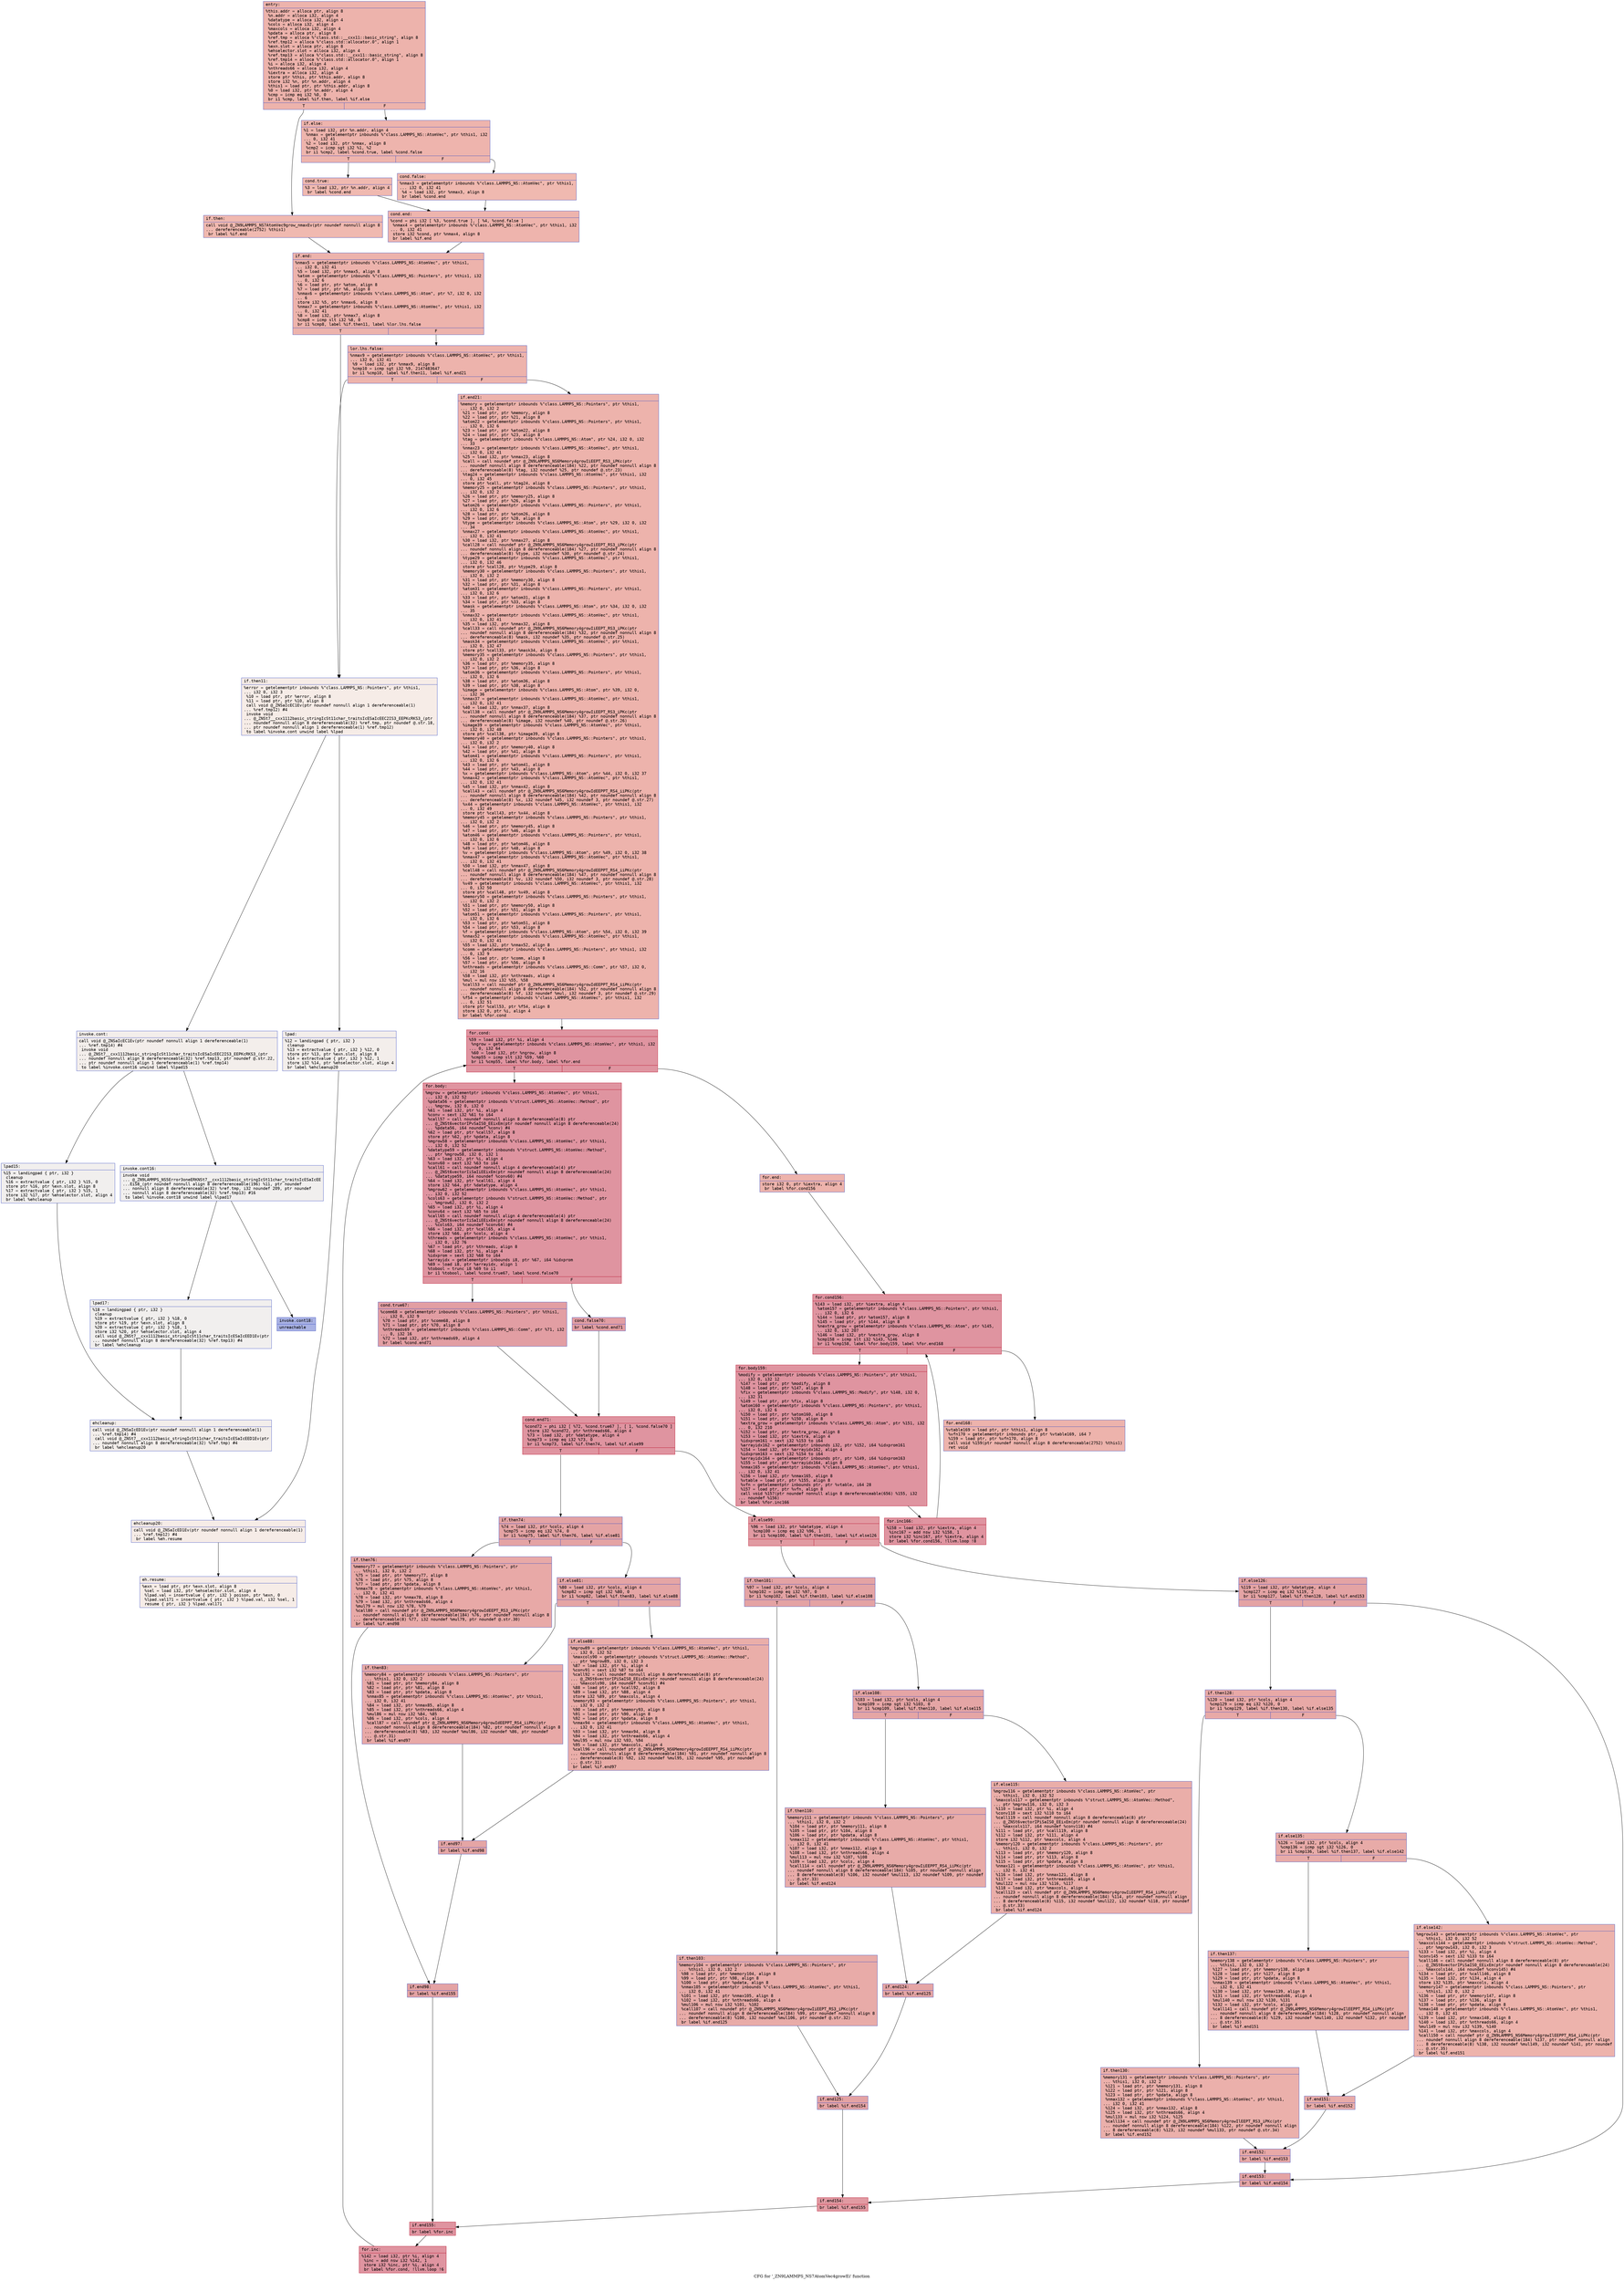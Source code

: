digraph "CFG for '_ZN9LAMMPS_NS7AtomVec4growEi' function" {
	label="CFG for '_ZN9LAMMPS_NS7AtomVec4growEi' function";

	Node0x56285a906050 [shape=record,color="#3d50c3ff", style=filled, fillcolor="#d6524470" fontname="Courier",label="{entry:\l|  %this.addr = alloca ptr, align 8\l  %n.addr = alloca i32, align 4\l  %datatype = alloca i32, align 4\l  %cols = alloca i32, align 4\l  %maxcols = alloca i32, align 4\l  %pdata = alloca ptr, align 8\l  %ref.tmp = alloca %\"class.std::__cxx11::basic_string\", align 8\l  %ref.tmp12 = alloca %\"class.std::allocator.0\", align 1\l  %exn.slot = alloca ptr, align 8\l  %ehselector.slot = alloca i32, align 4\l  %ref.tmp13 = alloca %\"class.std::__cxx11::basic_string\", align 8\l  %ref.tmp14 = alloca %\"class.std::allocator.0\", align 1\l  %i = alloca i32, align 4\l  %nthreads66 = alloca i32, align 4\l  %iextra = alloca i32, align 4\l  store ptr %this, ptr %this.addr, align 8\l  store i32 %n, ptr %n.addr, align 4\l  %this1 = load ptr, ptr %this.addr, align 8\l  %0 = load i32, ptr %n.addr, align 4\l  %cmp = icmp eq i32 %0, 0\l  br i1 %cmp, label %if.then, label %if.else\l|{<s0>T|<s1>F}}"];
	Node0x56285a906050:s0 -> Node0x56285a906d20[tooltip="entry -> if.then\nProbability 37.50%" ];
	Node0x56285a906050:s1 -> Node0x56285a906d90[tooltip="entry -> if.else\nProbability 62.50%" ];
	Node0x56285a906d20 [shape=record,color="#3d50c3ff", style=filled, fillcolor="#de614d70" fontname="Courier",label="{if.then:\l|  call void @_ZN9LAMMPS_NS7AtomVec9grow_nmaxEv(ptr noundef nonnull align 8\l... dereferenceable(2752) %this1)\l  br label %if.end\l}"];
	Node0x56285a906d20 -> Node0x56285a907020[tooltip="if.then -> if.end\nProbability 100.00%" ];
	Node0x56285a906d90 [shape=record,color="#3d50c3ff", style=filled, fillcolor="#d8564670" fontname="Courier",label="{if.else:\l|  %1 = load i32, ptr %n.addr, align 4\l  %nmax = getelementptr inbounds %\"class.LAMMPS_NS::AtomVec\", ptr %this1, i32\l... 0, i32 41\l  %2 = load i32, ptr %nmax, align 8\l  %cmp2 = icmp sgt i32 %1, %2\l  br i1 %cmp2, label %cond.true, label %cond.false\l|{<s0>T|<s1>F}}"];
	Node0x56285a906d90:s0 -> Node0x56285a906600[tooltip="if.else -> cond.true\nProbability 50.00%" ];
	Node0x56285a906d90:s1 -> Node0x56285a906650[tooltip="if.else -> cond.false\nProbability 50.00%" ];
	Node0x56285a906600 [shape=record,color="#3d50c3ff", style=filled, fillcolor="#de614d70" fontname="Courier",label="{cond.true:\l|  %3 = load i32, ptr %n.addr, align 4\l  br label %cond.end\l}"];
	Node0x56285a906600 -> Node0x56285a906750[tooltip="cond.true -> cond.end\nProbability 100.00%" ];
	Node0x56285a906650 [shape=record,color="#3d50c3ff", style=filled, fillcolor="#de614d70" fontname="Courier",label="{cond.false:\l|  %nmax3 = getelementptr inbounds %\"class.LAMMPS_NS::AtomVec\", ptr %this1,\l... i32 0, i32 41\l  %4 = load i32, ptr %nmax3, align 8\l  br label %cond.end\l}"];
	Node0x56285a906650 -> Node0x56285a906750[tooltip="cond.false -> cond.end\nProbability 100.00%" ];
	Node0x56285a906750 [shape=record,color="#3d50c3ff", style=filled, fillcolor="#d8564670" fontname="Courier",label="{cond.end:\l|  %cond = phi i32 [ %3, %cond.true ], [ %4, %cond.false ]\l  %nmax4 = getelementptr inbounds %\"class.LAMMPS_NS::AtomVec\", ptr %this1, i32\l... 0, i32 41\l  store i32 %cond, ptr %nmax4, align 8\l  br label %if.end\l}"];
	Node0x56285a906750 -> Node0x56285a907020[tooltip="cond.end -> if.end\nProbability 100.00%" ];
	Node0x56285a907020 [shape=record,color="#3d50c3ff", style=filled, fillcolor="#d6524470" fontname="Courier",label="{if.end:\l|  %nmax5 = getelementptr inbounds %\"class.LAMMPS_NS::AtomVec\", ptr %this1,\l... i32 0, i32 41\l  %5 = load i32, ptr %nmax5, align 8\l  %atom = getelementptr inbounds %\"class.LAMMPS_NS::Pointers\", ptr %this1, i32\l... 0, i32 6\l  %6 = load ptr, ptr %atom, align 8\l  %7 = load ptr, ptr %6, align 8\l  %nmax6 = getelementptr inbounds %\"class.LAMMPS_NS::Atom\", ptr %7, i32 0, i32\l... 6\l  store i32 %5, ptr %nmax6, align 8\l  %nmax7 = getelementptr inbounds %\"class.LAMMPS_NS::AtomVec\", ptr %this1, i32\l... 0, i32 41\l  %8 = load i32, ptr %nmax7, align 8\l  %cmp8 = icmp slt i32 %8, 0\l  br i1 %cmp8, label %if.then11, label %lor.lhs.false\l|{<s0>T|<s1>F}}"];
	Node0x56285a907020:s0 -> Node0x56285a908260[tooltip="if.end -> if.then11\nProbability 0.00%" ];
	Node0x56285a907020:s1 -> Node0x56285a9082e0[tooltip="if.end -> lor.lhs.false\nProbability 100.00%" ];
	Node0x56285a9082e0 [shape=record,color="#3d50c3ff", style=filled, fillcolor="#d6524470" fontname="Courier",label="{lor.lhs.false:\l|  %nmax9 = getelementptr inbounds %\"class.LAMMPS_NS::AtomVec\", ptr %this1,\l... i32 0, i32 41\l  %9 = load i32, ptr %nmax9, align 8\l  %cmp10 = icmp sgt i32 %9, 2147483647\l  br i1 %cmp10, label %if.then11, label %if.end21\l|{<s0>T|<s1>F}}"];
	Node0x56285a9082e0:s0 -> Node0x56285a908260[tooltip="lor.lhs.false -> if.then11\nProbability 0.00%" ];
	Node0x56285a9082e0:s1 -> Node0x56285a908650[tooltip="lor.lhs.false -> if.end21\nProbability 100.00%" ];
	Node0x56285a908260 [shape=record,color="#3d50c3ff", style=filled, fillcolor="#ead5c970" fontname="Courier",label="{if.then11:\l|  %error = getelementptr inbounds %\"class.LAMMPS_NS::Pointers\", ptr %this1,\l... i32 0, i32 3\l  %10 = load ptr, ptr %error, align 8\l  %11 = load ptr, ptr %10, align 8\l  call void @_ZNSaIcEC1Ev(ptr noundef nonnull align 1 dereferenceable(1)\l... %ref.tmp12) #4\l  invoke void\l... @_ZNSt7__cxx1112basic_stringIcSt11char_traitsIcESaIcEEC2IS3_EEPKcRKS3_(ptr\l... noundef nonnull align 8 dereferenceable(32) %ref.tmp, ptr noundef @.str.18,\l... ptr noundef nonnull align 1 dereferenceable(1) %ref.tmp12)\l          to label %invoke.cont unwind label %lpad\l}"];
	Node0x56285a908260 -> Node0x56285a908ae0[tooltip="if.then11 -> invoke.cont\nProbability 50.00%" ];
	Node0x56285a908260 -> Node0x56285a908b60[tooltip="if.then11 -> lpad\nProbability 50.00%" ];
	Node0x56285a908ae0 [shape=record,color="#3d50c3ff", style=filled, fillcolor="#e5d8d170" fontname="Courier",label="{invoke.cont:\l|  call void @_ZNSaIcEC1Ev(ptr noundef nonnull align 1 dereferenceable(1)\l... %ref.tmp14) #4\l  invoke void\l... @_ZNSt7__cxx1112basic_stringIcSt11char_traitsIcESaIcEEC2IS3_EEPKcRKS3_(ptr\l... noundef nonnull align 8 dereferenceable(32) %ref.tmp13, ptr noundef @.str.22,\l... ptr noundef nonnull align 1 dereferenceable(1) %ref.tmp14)\l          to label %invoke.cont16 unwind label %lpad15\l}"];
	Node0x56285a908ae0 -> Node0x56285a908ee0[tooltip="invoke.cont -> invoke.cont16\nProbability 50.00%" ];
	Node0x56285a908ae0 -> Node0x56285a908f30[tooltip="invoke.cont -> lpad15\nProbability 50.00%" ];
	Node0x56285a908ee0 [shape=record,color="#3d50c3ff", style=filled, fillcolor="#e0dbd870" fontname="Courier",label="{invoke.cont16:\l|  invoke void\l... @_ZN9LAMMPS_NS5Error3oneERKNSt7__cxx1112basic_stringIcSt11char_traitsIcESaIcEE\l...EiS8_(ptr noundef nonnull align 8 dereferenceable(196) %11, ptr noundef\l... nonnull align 8 dereferenceable(32) %ref.tmp, i32 noundef 209, ptr noundef\l... nonnull align 8 dereferenceable(32) %ref.tmp13) #16\l          to label %invoke.cont18 unwind label %lpad17\l}"];
	Node0x56285a908ee0 -> Node0x56285a908e90[tooltip="invoke.cont16 -> invoke.cont18\nProbability 0.00%" ];
	Node0x56285a908ee0 -> Node0x56285a909250[tooltip="invoke.cont16 -> lpad17\nProbability 100.00%" ];
	Node0x56285a908e90 [shape=record,color="#3d50c3ff", style=filled, fillcolor="#3d50c370" fontname="Courier",label="{invoke.cont18:\l|  unreachable\l}"];
	Node0x56285a908b60 [shape=record,color="#3d50c3ff", style=filled, fillcolor="#e5d8d170" fontname="Courier",label="{lpad:\l|  %12 = landingpad \{ ptr, i32 \}\l          cleanup\l  %13 = extractvalue \{ ptr, i32 \} %12, 0\l  store ptr %13, ptr %exn.slot, align 8\l  %14 = extractvalue \{ ptr, i32 \} %12, 1\l  store i32 %14, ptr %ehselector.slot, align 4\l  br label %ehcleanup20\l}"];
	Node0x56285a908b60 -> Node0x56285a909810[tooltip="lpad -> ehcleanup20\nProbability 100.00%" ];
	Node0x56285a908f30 [shape=record,color="#3d50c3ff", style=filled, fillcolor="#e0dbd870" fontname="Courier",label="{lpad15:\l|  %15 = landingpad \{ ptr, i32 \}\l          cleanup\l  %16 = extractvalue \{ ptr, i32 \} %15, 0\l  store ptr %16, ptr %exn.slot, align 8\l  %17 = extractvalue \{ ptr, i32 \} %15, 1\l  store i32 %17, ptr %ehselector.slot, align 4\l  br label %ehcleanup\l}"];
	Node0x56285a908f30 -> Node0x56285a909e80[tooltip="lpad15 -> ehcleanup\nProbability 100.00%" ];
	Node0x56285a909250 [shape=record,color="#3d50c3ff", style=filled, fillcolor="#e0dbd870" fontname="Courier",label="{lpad17:\l|  %18 = landingpad \{ ptr, i32 \}\l          cleanup\l  %19 = extractvalue \{ ptr, i32 \} %18, 0\l  store ptr %19, ptr %exn.slot, align 8\l  %20 = extractvalue \{ ptr, i32 \} %18, 1\l  store i32 %20, ptr %ehselector.slot, align 4\l  call void @_ZNSt7__cxx1112basic_stringIcSt11char_traitsIcESaIcEED1Ev(ptr\l... noundef nonnull align 8 dereferenceable(32) %ref.tmp13) #4\l  br label %ehcleanup\l}"];
	Node0x56285a909250 -> Node0x56285a909e80[tooltip="lpad17 -> ehcleanup\nProbability 100.00%" ];
	Node0x56285a909e80 [shape=record,color="#3d50c3ff", style=filled, fillcolor="#e5d8d170" fontname="Courier",label="{ehcleanup:\l|  call void @_ZNSaIcED1Ev(ptr noundef nonnull align 1 dereferenceable(1)\l... %ref.tmp14) #4\l  call void @_ZNSt7__cxx1112basic_stringIcSt11char_traitsIcESaIcEED1Ev(ptr\l... noundef nonnull align 8 dereferenceable(32) %ref.tmp) #4\l  br label %ehcleanup20\l}"];
	Node0x56285a909e80 -> Node0x56285a909810[tooltip="ehcleanup -> ehcleanup20\nProbability 100.00%" ];
	Node0x56285a909810 [shape=record,color="#3d50c3ff", style=filled, fillcolor="#ead5c970" fontname="Courier",label="{ehcleanup20:\l|  call void @_ZNSaIcED1Ev(ptr noundef nonnull align 1 dereferenceable(1)\l... %ref.tmp12) #4\l  br label %eh.resume\l}"];
	Node0x56285a909810 -> Node0x56285a90a710[tooltip="ehcleanup20 -> eh.resume\nProbability 100.00%" ];
	Node0x56285a908650 [shape=record,color="#3d50c3ff", style=filled, fillcolor="#d6524470" fontname="Courier",label="{if.end21:\l|  %memory = getelementptr inbounds %\"class.LAMMPS_NS::Pointers\", ptr %this1,\l... i32 0, i32 2\l  %21 = load ptr, ptr %memory, align 8\l  %22 = load ptr, ptr %21, align 8\l  %atom22 = getelementptr inbounds %\"class.LAMMPS_NS::Pointers\", ptr %this1,\l... i32 0, i32 6\l  %23 = load ptr, ptr %atom22, align 8\l  %24 = load ptr, ptr %23, align 8\l  %tag = getelementptr inbounds %\"class.LAMMPS_NS::Atom\", ptr %24, i32 0, i32\l... 33\l  %nmax23 = getelementptr inbounds %\"class.LAMMPS_NS::AtomVec\", ptr %this1,\l... i32 0, i32 41\l  %25 = load i32, ptr %nmax23, align 8\l  %call = call noundef ptr @_ZN9LAMMPS_NS6Memory4growIiEEPT_RS3_iPKc(ptr\l... noundef nonnull align 8 dereferenceable(184) %22, ptr noundef nonnull align 8\l... dereferenceable(8) %tag, i32 noundef %25, ptr noundef @.str.23)\l  %tag24 = getelementptr inbounds %\"class.LAMMPS_NS::AtomVec\", ptr %this1, i32\l... 0, i32 45\l  store ptr %call, ptr %tag24, align 8\l  %memory25 = getelementptr inbounds %\"class.LAMMPS_NS::Pointers\", ptr %this1,\l... i32 0, i32 2\l  %26 = load ptr, ptr %memory25, align 8\l  %27 = load ptr, ptr %26, align 8\l  %atom26 = getelementptr inbounds %\"class.LAMMPS_NS::Pointers\", ptr %this1,\l... i32 0, i32 6\l  %28 = load ptr, ptr %atom26, align 8\l  %29 = load ptr, ptr %28, align 8\l  %type = getelementptr inbounds %\"class.LAMMPS_NS::Atom\", ptr %29, i32 0, i32\l... 34\l  %nmax27 = getelementptr inbounds %\"class.LAMMPS_NS::AtomVec\", ptr %this1,\l... i32 0, i32 41\l  %30 = load i32, ptr %nmax27, align 8\l  %call28 = call noundef ptr @_ZN9LAMMPS_NS6Memory4growIiEEPT_RS3_iPKc(ptr\l... noundef nonnull align 8 dereferenceable(184) %27, ptr noundef nonnull align 8\l... dereferenceable(8) %type, i32 noundef %30, ptr noundef @.str.24)\l  %type29 = getelementptr inbounds %\"class.LAMMPS_NS::AtomVec\", ptr %this1,\l... i32 0, i32 46\l  store ptr %call28, ptr %type29, align 8\l  %memory30 = getelementptr inbounds %\"class.LAMMPS_NS::Pointers\", ptr %this1,\l... i32 0, i32 2\l  %31 = load ptr, ptr %memory30, align 8\l  %32 = load ptr, ptr %31, align 8\l  %atom31 = getelementptr inbounds %\"class.LAMMPS_NS::Pointers\", ptr %this1,\l... i32 0, i32 6\l  %33 = load ptr, ptr %atom31, align 8\l  %34 = load ptr, ptr %33, align 8\l  %mask = getelementptr inbounds %\"class.LAMMPS_NS::Atom\", ptr %34, i32 0, i32\l... 35\l  %nmax32 = getelementptr inbounds %\"class.LAMMPS_NS::AtomVec\", ptr %this1,\l... i32 0, i32 41\l  %35 = load i32, ptr %nmax32, align 8\l  %call33 = call noundef ptr @_ZN9LAMMPS_NS6Memory4growIiEEPT_RS3_iPKc(ptr\l... noundef nonnull align 8 dereferenceable(184) %32, ptr noundef nonnull align 8\l... dereferenceable(8) %mask, i32 noundef %35, ptr noundef @.str.25)\l  %mask34 = getelementptr inbounds %\"class.LAMMPS_NS::AtomVec\", ptr %this1,\l... i32 0, i32 47\l  store ptr %call33, ptr %mask34, align 8\l  %memory35 = getelementptr inbounds %\"class.LAMMPS_NS::Pointers\", ptr %this1,\l... i32 0, i32 2\l  %36 = load ptr, ptr %memory35, align 8\l  %37 = load ptr, ptr %36, align 8\l  %atom36 = getelementptr inbounds %\"class.LAMMPS_NS::Pointers\", ptr %this1,\l... i32 0, i32 6\l  %38 = load ptr, ptr %atom36, align 8\l  %39 = load ptr, ptr %38, align 8\l  %image = getelementptr inbounds %\"class.LAMMPS_NS::Atom\", ptr %39, i32 0,\l... i32 36\l  %nmax37 = getelementptr inbounds %\"class.LAMMPS_NS::AtomVec\", ptr %this1,\l... i32 0, i32 41\l  %40 = load i32, ptr %nmax37, align 8\l  %call38 = call noundef ptr @_ZN9LAMMPS_NS6Memory4growIiEEPT_RS3_iPKc(ptr\l... noundef nonnull align 8 dereferenceable(184) %37, ptr noundef nonnull align 8\l... dereferenceable(8) %image, i32 noundef %40, ptr noundef @.str.26)\l  %image39 = getelementptr inbounds %\"class.LAMMPS_NS::AtomVec\", ptr %this1,\l... i32 0, i32 48\l  store ptr %call38, ptr %image39, align 8\l  %memory40 = getelementptr inbounds %\"class.LAMMPS_NS::Pointers\", ptr %this1,\l... i32 0, i32 2\l  %41 = load ptr, ptr %memory40, align 8\l  %42 = load ptr, ptr %41, align 8\l  %atom41 = getelementptr inbounds %\"class.LAMMPS_NS::Pointers\", ptr %this1,\l... i32 0, i32 6\l  %43 = load ptr, ptr %atom41, align 8\l  %44 = load ptr, ptr %43, align 8\l  %x = getelementptr inbounds %\"class.LAMMPS_NS::Atom\", ptr %44, i32 0, i32 37\l  %nmax42 = getelementptr inbounds %\"class.LAMMPS_NS::AtomVec\", ptr %this1,\l... i32 0, i32 41\l  %45 = load i32, ptr %nmax42, align 8\l  %call43 = call noundef ptr @_ZN9LAMMPS_NS6Memory4growIdEEPPT_RS4_iiPKc(ptr\l... noundef nonnull align 8 dereferenceable(184) %42, ptr noundef nonnull align 8\l... dereferenceable(8) %x, i32 noundef %45, i32 noundef 3, ptr noundef @.str.27)\l  %x44 = getelementptr inbounds %\"class.LAMMPS_NS::AtomVec\", ptr %this1, i32\l... 0, i32 49\l  store ptr %call43, ptr %x44, align 8\l  %memory45 = getelementptr inbounds %\"class.LAMMPS_NS::Pointers\", ptr %this1,\l... i32 0, i32 2\l  %46 = load ptr, ptr %memory45, align 8\l  %47 = load ptr, ptr %46, align 8\l  %atom46 = getelementptr inbounds %\"class.LAMMPS_NS::Pointers\", ptr %this1,\l... i32 0, i32 6\l  %48 = load ptr, ptr %atom46, align 8\l  %49 = load ptr, ptr %48, align 8\l  %v = getelementptr inbounds %\"class.LAMMPS_NS::Atom\", ptr %49, i32 0, i32 38\l  %nmax47 = getelementptr inbounds %\"class.LAMMPS_NS::AtomVec\", ptr %this1,\l... i32 0, i32 41\l  %50 = load i32, ptr %nmax47, align 8\l  %call48 = call noundef ptr @_ZN9LAMMPS_NS6Memory4growIdEEPPT_RS4_iiPKc(ptr\l... noundef nonnull align 8 dereferenceable(184) %47, ptr noundef nonnull align 8\l... dereferenceable(8) %v, i32 noundef %50, i32 noundef 3, ptr noundef @.str.28)\l  %v49 = getelementptr inbounds %\"class.LAMMPS_NS::AtomVec\", ptr %this1, i32\l... 0, i32 50\l  store ptr %call48, ptr %v49, align 8\l  %memory50 = getelementptr inbounds %\"class.LAMMPS_NS::Pointers\", ptr %this1,\l... i32 0, i32 2\l  %51 = load ptr, ptr %memory50, align 8\l  %52 = load ptr, ptr %51, align 8\l  %atom51 = getelementptr inbounds %\"class.LAMMPS_NS::Pointers\", ptr %this1,\l... i32 0, i32 6\l  %53 = load ptr, ptr %atom51, align 8\l  %54 = load ptr, ptr %53, align 8\l  %f = getelementptr inbounds %\"class.LAMMPS_NS::Atom\", ptr %54, i32 0, i32 39\l  %nmax52 = getelementptr inbounds %\"class.LAMMPS_NS::AtomVec\", ptr %this1,\l... i32 0, i32 41\l  %55 = load i32, ptr %nmax52, align 8\l  %comm = getelementptr inbounds %\"class.LAMMPS_NS::Pointers\", ptr %this1, i32\l... 0, i32 9\l  %56 = load ptr, ptr %comm, align 8\l  %57 = load ptr, ptr %56, align 8\l  %nthreads = getelementptr inbounds %\"class.LAMMPS_NS::Comm\", ptr %57, i32 0,\l... i32 16\l  %58 = load i32, ptr %nthreads, align 4\l  %mul = mul nsw i32 %55, %58\l  %call53 = call noundef ptr @_ZN9LAMMPS_NS6Memory4growIdEEPPT_RS4_iiPKc(ptr\l... noundef nonnull align 8 dereferenceable(184) %52, ptr noundef nonnull align 8\l... dereferenceable(8) %f, i32 noundef %mul, i32 noundef 3, ptr noundef @.str.29)\l  %f54 = getelementptr inbounds %\"class.LAMMPS_NS::AtomVec\", ptr %this1, i32\l... 0, i32 51\l  store ptr %call53, ptr %f54, align 8\l  store i32 0, ptr %i, align 4\l  br label %for.cond\l}"];
	Node0x56285a908650 -> Node0x56285a90f5e0[tooltip="if.end21 -> for.cond\nProbability 100.00%" ];
	Node0x56285a90f5e0 [shape=record,color="#b70d28ff", style=filled, fillcolor="#b70d2870" fontname="Courier",label="{for.cond:\l|  %59 = load i32, ptr %i, align 4\l  %ngrow = getelementptr inbounds %\"class.LAMMPS_NS::AtomVec\", ptr %this1, i32\l... 0, i32 64\l  %60 = load i32, ptr %ngrow, align 8\l  %cmp55 = icmp slt i32 %59, %60\l  br i1 %cmp55, label %for.body, label %for.end\l|{<s0>T|<s1>F}}"];
	Node0x56285a90f5e0:s0 -> Node0x56285a909b60[tooltip="for.cond -> for.body\nProbability 96.88%" ];
	Node0x56285a90f5e0:s1 -> Node0x56285a909be0[tooltip="for.cond -> for.end\nProbability 3.12%" ];
	Node0x56285a909b60 [shape=record,color="#b70d28ff", style=filled, fillcolor="#b70d2870" fontname="Courier",label="{for.body:\l|  %mgrow = getelementptr inbounds %\"class.LAMMPS_NS::AtomVec\", ptr %this1,\l... i32 0, i32 52\l  %pdata56 = getelementptr inbounds %\"struct.LAMMPS_NS::AtomVec::Method\", ptr\l... %mgrow, i32 0, i32 0\l  %61 = load i32, ptr %i, align 4\l  %conv = sext i32 %61 to i64\l  %call57 = call noundef nonnull align 8 dereferenceable(8) ptr\l... @_ZNSt6vectorIPvSaIS0_EEixEm(ptr noundef nonnull align 8 dereferenceable(24)\l... %pdata56, i64 noundef %conv) #4\l  %62 = load ptr, ptr %call57, align 8\l  store ptr %62, ptr %pdata, align 8\l  %mgrow58 = getelementptr inbounds %\"class.LAMMPS_NS::AtomVec\", ptr %this1,\l... i32 0, i32 52\l  %datatype59 = getelementptr inbounds %\"struct.LAMMPS_NS::AtomVec::Method\",\l... ptr %mgrow58, i32 0, i32 1\l  %63 = load i32, ptr %i, align 4\l  %conv60 = sext i32 %63 to i64\l  %call61 = call noundef nonnull align 4 dereferenceable(4) ptr\l... @_ZNSt6vectorIiSaIiEEixEm(ptr noundef nonnull align 8 dereferenceable(24)\l... %datatype59, i64 noundef %conv60) #4\l  %64 = load i32, ptr %call61, align 4\l  store i32 %64, ptr %datatype, align 4\l  %mgrow62 = getelementptr inbounds %\"class.LAMMPS_NS::AtomVec\", ptr %this1,\l... i32 0, i32 52\l  %cols63 = getelementptr inbounds %\"struct.LAMMPS_NS::AtomVec::Method\", ptr\l... %mgrow62, i32 0, i32 2\l  %65 = load i32, ptr %i, align 4\l  %conv64 = sext i32 %65 to i64\l  %call65 = call noundef nonnull align 4 dereferenceable(4) ptr\l... @_ZNSt6vectorIiSaIiEEixEm(ptr noundef nonnull align 8 dereferenceable(24)\l... %cols63, i64 noundef %conv64) #4\l  %66 = load i32, ptr %call65, align 4\l  store i32 %66, ptr %cols, align 4\l  %threads = getelementptr inbounds %\"class.LAMMPS_NS::AtomVec\", ptr %this1,\l... i32 0, i32 76\l  %67 = load ptr, ptr %threads, align 8\l  %68 = load i32, ptr %i, align 4\l  %idxprom = sext i32 %68 to i64\l  %arrayidx = getelementptr inbounds i8, ptr %67, i64 %idxprom\l  %69 = load i8, ptr %arrayidx, align 1\l  %tobool = trunc i8 %69 to i1\l  br i1 %tobool, label %cond.true67, label %cond.false70\l|{<s0>T|<s1>F}}"];
	Node0x56285a909b60:s0 -> Node0x56285a911580[tooltip="for.body -> cond.true67\nProbability 50.00%" ];
	Node0x56285a909b60:s1 -> Node0x56285a9115d0[tooltip="for.body -> cond.false70\nProbability 50.00%" ];
	Node0x56285a911580 [shape=record,color="#3d50c3ff", style=filled, fillcolor="#be242e70" fontname="Courier",label="{cond.true67:\l|  %comm68 = getelementptr inbounds %\"class.LAMMPS_NS::Pointers\", ptr %this1,\l... i32 0, i32 9\l  %70 = load ptr, ptr %comm68, align 8\l  %71 = load ptr, ptr %70, align 8\l  %nthreads69 = getelementptr inbounds %\"class.LAMMPS_NS::Comm\", ptr %71, i32\l... 0, i32 16\l  %72 = load i32, ptr %nthreads69, align 4\l  br label %cond.end71\l}"];
	Node0x56285a911580 -> Node0x56285a911ab0[tooltip="cond.true67 -> cond.end71\nProbability 100.00%" ];
	Node0x56285a9115d0 [shape=record,color="#3d50c3ff", style=filled, fillcolor="#be242e70" fontname="Courier",label="{cond.false70:\l|  br label %cond.end71\l}"];
	Node0x56285a9115d0 -> Node0x56285a911ab0[tooltip="cond.false70 -> cond.end71\nProbability 100.00%" ];
	Node0x56285a911ab0 [shape=record,color="#b70d28ff", style=filled, fillcolor="#b70d2870" fontname="Courier",label="{cond.end71:\l|  %cond72 = phi i32 [ %72, %cond.true67 ], [ 1, %cond.false70 ]\l  store i32 %cond72, ptr %nthreads66, align 4\l  %73 = load i32, ptr %datatype, align 4\l  %cmp73 = icmp eq i32 %73, 0\l  br i1 %cmp73, label %if.then74, label %if.else99\l|{<s0>T|<s1>F}}"];
	Node0x56285a911ab0:s0 -> Node0x56285a911e00[tooltip="cond.end71 -> if.then74\nProbability 37.50%" ];
	Node0x56285a911ab0:s1 -> Node0x56285a911ee0[tooltip="cond.end71 -> if.else99\nProbability 62.50%" ];
	Node0x56285a911e00 [shape=record,color="#3d50c3ff", style=filled, fillcolor="#c32e3170" fontname="Courier",label="{if.then74:\l|  %74 = load i32, ptr %cols, align 4\l  %cmp75 = icmp eq i32 %74, 0\l  br i1 %cmp75, label %if.then76, label %if.else81\l|{<s0>T|<s1>F}}"];
	Node0x56285a911e00:s0 -> Node0x56285a9121a0[tooltip="if.then74 -> if.then76\nProbability 37.50%" ];
	Node0x56285a911e00:s1 -> Node0x56285a912220[tooltip="if.then74 -> if.else81\nProbability 62.50%" ];
	Node0x56285a9121a0 [shape=record,color="#3d50c3ff", style=filled, fillcolor="#ca3b3770" fontname="Courier",label="{if.then76:\l|  %memory77 = getelementptr inbounds %\"class.LAMMPS_NS::Pointers\", ptr\l... %this1, i32 0, i32 2\l  %75 = load ptr, ptr %memory77, align 8\l  %76 = load ptr, ptr %75, align 8\l  %77 = load ptr, ptr %pdata, align 8\l  %nmax78 = getelementptr inbounds %\"class.LAMMPS_NS::AtomVec\", ptr %this1,\l... i32 0, i32 41\l  %78 = load i32, ptr %nmax78, align 8\l  %79 = load i32, ptr %nthreads66, align 4\l  %mul79 = mul nsw i32 %78, %79\l  %call80 = call noundef ptr @_ZN9LAMMPS_NS6Memory4growIdEEPT_RS3_iPKc(ptr\l... noundef nonnull align 8 dereferenceable(184) %76, ptr noundef nonnull align 8\l... dereferenceable(8) %77, i32 noundef %mul79, ptr noundef @.str.30)\l  br label %if.end98\l}"];
	Node0x56285a9121a0 -> Node0x56285a912af0[tooltip="if.then76 -> if.end98\nProbability 100.00%" ];
	Node0x56285a912220 [shape=record,color="#3d50c3ff", style=filled, fillcolor="#c5333470" fontname="Courier",label="{if.else81:\l|  %80 = load i32, ptr %cols, align 4\l  %cmp82 = icmp sgt i32 %80, 0\l  br i1 %cmp82, label %if.then83, label %if.else88\l|{<s0>T|<s1>F}}"];
	Node0x56285a912220:s0 -> Node0x56285a912d20[tooltip="if.else81 -> if.then83\nProbability 62.50%" ];
	Node0x56285a912220:s1 -> Node0x56285a912da0[tooltip="if.else81 -> if.else88\nProbability 37.50%" ];
	Node0x56285a912d20 [shape=record,color="#3d50c3ff", style=filled, fillcolor="#ca3b3770" fontname="Courier",label="{if.then83:\l|  %memory84 = getelementptr inbounds %\"class.LAMMPS_NS::Pointers\", ptr\l... %this1, i32 0, i32 2\l  %81 = load ptr, ptr %memory84, align 8\l  %82 = load ptr, ptr %81, align 8\l  %83 = load ptr, ptr %pdata, align 8\l  %nmax85 = getelementptr inbounds %\"class.LAMMPS_NS::AtomVec\", ptr %this1,\l... i32 0, i32 41\l  %84 = load i32, ptr %nmax85, align 8\l  %85 = load i32, ptr %nthreads66, align 4\l  %mul86 = mul nsw i32 %84, %85\l  %86 = load i32, ptr %cols, align 4\l  %call87 = call noundef ptr @_ZN9LAMMPS_NS6Memory4growIdEEPPT_RS4_iiPKc(ptr\l... noundef nonnull align 8 dereferenceable(184) %82, ptr noundef nonnull align 8\l... dereferenceable(8) %83, i32 noundef %mul86, i32 noundef %86, ptr noundef\l... @.str.31)\l  br label %if.end97\l}"];
	Node0x56285a912d20 -> Node0x56285a9136d0[tooltip="if.then83 -> if.end97\nProbability 100.00%" ];
	Node0x56285a912da0 [shape=record,color="#3d50c3ff", style=filled, fillcolor="#d0473d70" fontname="Courier",label="{if.else88:\l|  %mgrow89 = getelementptr inbounds %\"class.LAMMPS_NS::AtomVec\", ptr %this1,\l... i32 0, i32 52\l  %maxcols90 = getelementptr inbounds %\"struct.LAMMPS_NS::AtomVec::Method\",\l... ptr %mgrow89, i32 0, i32 3\l  %87 = load i32, ptr %i, align 4\l  %conv91 = sext i32 %87 to i64\l  %call92 = call noundef nonnull align 8 dereferenceable(8) ptr\l... @_ZNSt6vectorIPiSaIS0_EEixEm(ptr noundef nonnull align 8 dereferenceable(24)\l... %maxcols90, i64 noundef %conv91) #4\l  %88 = load ptr, ptr %call92, align 8\l  %89 = load i32, ptr %88, align 4\l  store i32 %89, ptr %maxcols, align 4\l  %memory93 = getelementptr inbounds %\"class.LAMMPS_NS::Pointers\", ptr %this1,\l... i32 0, i32 2\l  %90 = load ptr, ptr %memory93, align 8\l  %91 = load ptr, ptr %90, align 8\l  %92 = load ptr, ptr %pdata, align 8\l  %nmax94 = getelementptr inbounds %\"class.LAMMPS_NS::AtomVec\", ptr %this1,\l... i32 0, i32 41\l  %93 = load i32, ptr %nmax94, align 8\l  %94 = load i32, ptr %nthreads66, align 4\l  %mul95 = mul nsw i32 %93, %94\l  %95 = load i32, ptr %maxcols, align 4\l  %call96 = call noundef ptr @_ZN9LAMMPS_NS6Memory4growIdEEPPT_RS4_iiPKc(ptr\l... noundef nonnull align 8 dereferenceable(184) %91, ptr noundef nonnull align 8\l... dereferenceable(8) %92, i32 noundef %mul95, i32 noundef %95, ptr noundef\l... @.str.31)\l  br label %if.end97\l}"];
	Node0x56285a912da0 -> Node0x56285a9136d0[tooltip="if.else88 -> if.end97\nProbability 100.00%" ];
	Node0x56285a9136d0 [shape=record,color="#3d50c3ff", style=filled, fillcolor="#c5333470" fontname="Courier",label="{if.end97:\l|  br label %if.end98\l}"];
	Node0x56285a9136d0 -> Node0x56285a912af0[tooltip="if.end97 -> if.end98\nProbability 100.00%" ];
	Node0x56285a912af0 [shape=record,color="#3d50c3ff", style=filled, fillcolor="#c32e3170" fontname="Courier",label="{if.end98:\l|  br label %if.end155\l}"];
	Node0x56285a912af0 -> Node0x56285a90db30[tooltip="if.end98 -> if.end155\nProbability 100.00%" ];
	Node0x56285a911ee0 [shape=record,color="#b70d28ff", style=filled, fillcolor="#bb1b2c70" fontname="Courier",label="{if.else99:\l|  %96 = load i32, ptr %datatype, align 4\l  %cmp100 = icmp eq i32 %96, 1\l  br i1 %cmp100, label %if.then101, label %if.else126\l|{<s0>T|<s1>F}}"];
	Node0x56285a911ee0:s0 -> Node0x56285a90dd00[tooltip="if.else99 -> if.then101\nProbability 50.00%" ];
	Node0x56285a911ee0:s1 -> Node0x56285a90dd80[tooltip="if.else99 -> if.else126\nProbability 50.00%" ];
	Node0x56285a90dd00 [shape=record,color="#3d50c3ff", style=filled, fillcolor="#c32e3170" fontname="Courier",label="{if.then101:\l|  %97 = load i32, ptr %cols, align 4\l  %cmp102 = icmp eq i32 %97, 0\l  br i1 %cmp102, label %if.then103, label %if.else108\l|{<s0>T|<s1>F}}"];
	Node0x56285a90dd00:s0 -> Node0x56285a90dfe0[tooltip="if.then101 -> if.then103\nProbability 37.50%" ];
	Node0x56285a90dd00:s1 -> Node0x56285a915380[tooltip="if.then101 -> if.else108\nProbability 62.50%" ];
	Node0x56285a90dfe0 [shape=record,color="#3d50c3ff", style=filled, fillcolor="#cc403a70" fontname="Courier",label="{if.then103:\l|  %memory104 = getelementptr inbounds %\"class.LAMMPS_NS::Pointers\", ptr\l... %this1, i32 0, i32 2\l  %98 = load ptr, ptr %memory104, align 8\l  %99 = load ptr, ptr %98, align 8\l  %100 = load ptr, ptr %pdata, align 8\l  %nmax105 = getelementptr inbounds %\"class.LAMMPS_NS::AtomVec\", ptr %this1,\l... i32 0, i32 41\l  %101 = load i32, ptr %nmax105, align 8\l  %102 = load i32, ptr %nthreads66, align 4\l  %mul106 = mul nsw i32 %101, %102\l  %call107 = call noundef ptr @_ZN9LAMMPS_NS6Memory4growIiEEPT_RS3_iPKc(ptr\l... noundef nonnull align 8 dereferenceable(184) %99, ptr noundef nonnull align 8\l... dereferenceable(8) %100, i32 noundef %mul106, ptr noundef @.str.32)\l  br label %if.end125\l}"];
	Node0x56285a90dfe0 -> Node0x56285a915bb0[tooltip="if.then103 -> if.end125\nProbability 100.00%" ];
	Node0x56285a915380 [shape=record,color="#3d50c3ff", style=filled, fillcolor="#c5333470" fontname="Courier",label="{if.else108:\l|  %103 = load i32, ptr %cols, align 4\l  %cmp109 = icmp sgt i32 %103, 0\l  br i1 %cmp109, label %if.then110, label %if.else115\l|{<s0>T|<s1>F}}"];
	Node0x56285a915380:s0 -> Node0x56285a915d80[tooltip="if.else108 -> if.then110\nProbability 62.50%" ];
	Node0x56285a915380:s1 -> Node0x56285a915e00[tooltip="if.else108 -> if.else115\nProbability 37.50%" ];
	Node0x56285a915d80 [shape=record,color="#3d50c3ff", style=filled, fillcolor="#cc403a70" fontname="Courier",label="{if.then110:\l|  %memory111 = getelementptr inbounds %\"class.LAMMPS_NS::Pointers\", ptr\l... %this1, i32 0, i32 2\l  %104 = load ptr, ptr %memory111, align 8\l  %105 = load ptr, ptr %104, align 8\l  %106 = load ptr, ptr %pdata, align 8\l  %nmax112 = getelementptr inbounds %\"class.LAMMPS_NS::AtomVec\", ptr %this1,\l... i32 0, i32 41\l  %107 = load i32, ptr %nmax112, align 8\l  %108 = load i32, ptr %nthreads66, align 4\l  %mul113 = mul nsw i32 %107, %108\l  %109 = load i32, ptr %cols, align 4\l  %call114 = call noundef ptr @_ZN9LAMMPS_NS6Memory4growIiEEPPT_RS4_iiPKc(ptr\l... noundef nonnull align 8 dereferenceable(184) %105, ptr noundef nonnull align\l... 8 dereferenceable(8) %106, i32 noundef %mul113, i32 noundef %109, ptr noundef\l... @.str.33)\l  br label %if.end124\l}"];
	Node0x56285a915d80 -> Node0x56285a916770[tooltip="if.then110 -> if.end124\nProbability 100.00%" ];
	Node0x56285a915e00 [shape=record,color="#3d50c3ff", style=filled, fillcolor="#d0473d70" fontname="Courier",label="{if.else115:\l|  %mgrow116 = getelementptr inbounds %\"class.LAMMPS_NS::AtomVec\", ptr\l... %this1, i32 0, i32 52\l  %maxcols117 = getelementptr inbounds %\"struct.LAMMPS_NS::AtomVec::Method\",\l... ptr %mgrow116, i32 0, i32 3\l  %110 = load i32, ptr %i, align 4\l  %conv118 = sext i32 %110 to i64\l  %call119 = call noundef nonnull align 8 dereferenceable(8) ptr\l... @_ZNSt6vectorIPiSaIS0_EEixEm(ptr noundef nonnull align 8 dereferenceable(24)\l... %maxcols117, i64 noundef %conv118) #4\l  %111 = load ptr, ptr %call119, align 8\l  %112 = load i32, ptr %111, align 4\l  store i32 %112, ptr %maxcols, align 4\l  %memory120 = getelementptr inbounds %\"class.LAMMPS_NS::Pointers\", ptr\l... %this1, i32 0, i32 2\l  %113 = load ptr, ptr %memory120, align 8\l  %114 = load ptr, ptr %113, align 8\l  %115 = load ptr, ptr %pdata, align 8\l  %nmax121 = getelementptr inbounds %\"class.LAMMPS_NS::AtomVec\", ptr %this1,\l... i32 0, i32 41\l  %116 = load i32, ptr %nmax121, align 8\l  %117 = load i32, ptr %nthreads66, align 4\l  %mul122 = mul nsw i32 %116, %117\l  %118 = load i32, ptr %maxcols, align 4\l  %call123 = call noundef ptr @_ZN9LAMMPS_NS6Memory4growIiEEPPT_RS4_iiPKc(ptr\l... noundef nonnull align 8 dereferenceable(184) %114, ptr noundef nonnull align\l... 8 dereferenceable(8) %115, i32 noundef %mul122, i32 noundef %118, ptr noundef\l... @.str.33)\l  br label %if.end124\l}"];
	Node0x56285a915e00 -> Node0x56285a916770[tooltip="if.else115 -> if.end124\nProbability 100.00%" ];
	Node0x56285a916770 [shape=record,color="#3d50c3ff", style=filled, fillcolor="#c5333470" fontname="Courier",label="{if.end124:\l|  br label %if.end125\l}"];
	Node0x56285a916770 -> Node0x56285a915bb0[tooltip="if.end124 -> if.end125\nProbability 100.00%" ];
	Node0x56285a915bb0 [shape=record,color="#3d50c3ff", style=filled, fillcolor="#c32e3170" fontname="Courier",label="{if.end125:\l|  br label %if.end154\l}"];
	Node0x56285a915bb0 -> Node0x56285a9176d0[tooltip="if.end125 -> if.end154\nProbability 100.00%" ];
	Node0x56285a90dd80 [shape=record,color="#3d50c3ff", style=filled, fillcolor="#c32e3170" fontname="Courier",label="{if.else126:\l|  %119 = load i32, ptr %datatype, align 4\l  %cmp127 = icmp eq i32 %119, 2\l  br i1 %cmp127, label %if.then128, label %if.end153\l|{<s0>T|<s1>F}}"];
	Node0x56285a90dd80:s0 -> Node0x56285a9178a0[tooltip="if.else126 -> if.then128\nProbability 50.00%" ];
	Node0x56285a90dd80:s1 -> Node0x56285a917920[tooltip="if.else126 -> if.end153\nProbability 50.00%" ];
	Node0x56285a9178a0 [shape=record,color="#3d50c3ff", style=filled, fillcolor="#ca3b3770" fontname="Courier",label="{if.then128:\l|  %120 = load i32, ptr %cols, align 4\l  %cmp129 = icmp eq i32 %120, 0\l  br i1 %cmp129, label %if.then130, label %if.else135\l|{<s0>T|<s1>F}}"];
	Node0x56285a9178a0:s0 -> Node0x56285a917b80[tooltip="if.then128 -> if.then130\nProbability 37.50%" ];
	Node0x56285a9178a0:s1 -> Node0x56285a917c00[tooltip="if.then128 -> if.else135\nProbability 62.50%" ];
	Node0x56285a917b80 [shape=record,color="#3d50c3ff", style=filled, fillcolor="#d24b4070" fontname="Courier",label="{if.then130:\l|  %memory131 = getelementptr inbounds %\"class.LAMMPS_NS::Pointers\", ptr\l... %this1, i32 0, i32 2\l  %121 = load ptr, ptr %memory131, align 8\l  %122 = load ptr, ptr %121, align 8\l  %123 = load ptr, ptr %pdata, align 8\l  %nmax132 = getelementptr inbounds %\"class.LAMMPS_NS::AtomVec\", ptr %this1,\l... i32 0, i32 41\l  %124 = load i32, ptr %nmax132, align 8\l  %125 = load i32, ptr %nthreads66, align 4\l  %mul133 = mul nsw i32 %124, %125\l  %call134 = call noundef ptr @_ZN9LAMMPS_NS6Memory4growIlEEPT_RS3_iPKc(ptr\l... noundef nonnull align 8 dereferenceable(184) %122, ptr noundef nonnull align\l... 8 dereferenceable(8) %123, i32 noundef %mul133, ptr noundef @.str.34)\l  br label %if.end152\l}"];
	Node0x56285a917b80 -> Node0x56285a918470[tooltip="if.then130 -> if.end152\nProbability 100.00%" ];
	Node0x56285a917c00 [shape=record,color="#3d50c3ff", style=filled, fillcolor="#cc403a70" fontname="Courier",label="{if.else135:\l|  %126 = load i32, ptr %cols, align 4\l  %cmp136 = icmp sgt i32 %126, 0\l  br i1 %cmp136, label %if.then137, label %if.else142\l|{<s0>T|<s1>F}}"];
	Node0x56285a917c00:s0 -> Node0x56285a9186a0[tooltip="if.else135 -> if.then137\nProbability 62.50%" ];
	Node0x56285a917c00:s1 -> Node0x56285a918720[tooltip="if.else135 -> if.else142\nProbability 37.50%" ];
	Node0x56285a9186a0 [shape=record,color="#3d50c3ff", style=filled, fillcolor="#d0473d70" fontname="Courier",label="{if.then137:\l|  %memory138 = getelementptr inbounds %\"class.LAMMPS_NS::Pointers\", ptr\l... %this1, i32 0, i32 2\l  %127 = load ptr, ptr %memory138, align 8\l  %128 = load ptr, ptr %127, align 8\l  %129 = load ptr, ptr %pdata, align 8\l  %nmax139 = getelementptr inbounds %\"class.LAMMPS_NS::AtomVec\", ptr %this1,\l... i32 0, i32 41\l  %130 = load i32, ptr %nmax139, align 8\l  %131 = load i32, ptr %nthreads66, align 4\l  %mul140 = mul nsw i32 %130, %131\l  %132 = load i32, ptr %cols, align 4\l  %call141 = call noundef ptr @_ZN9LAMMPS_NS6Memory4growIlEEPPT_RS4_iiPKc(ptr\l... noundef nonnull align 8 dereferenceable(184) %128, ptr noundef nonnull align\l... 8 dereferenceable(8) %129, i32 noundef %mul140, i32 noundef %132, ptr noundef\l... @.str.35)\l  br label %if.end151\l}"];
	Node0x56285a9186a0 -> Node0x56285a90ff60[tooltip="if.then137 -> if.end151\nProbability 100.00%" ];
	Node0x56285a918720 [shape=record,color="#3d50c3ff", style=filled, fillcolor="#d6524470" fontname="Courier",label="{if.else142:\l|  %mgrow143 = getelementptr inbounds %\"class.LAMMPS_NS::AtomVec\", ptr\l... %this1, i32 0, i32 52\l  %maxcols144 = getelementptr inbounds %\"struct.LAMMPS_NS::AtomVec::Method\",\l... ptr %mgrow143, i32 0, i32 3\l  %133 = load i32, ptr %i, align 4\l  %conv145 = sext i32 %133 to i64\l  %call146 = call noundef nonnull align 8 dereferenceable(8) ptr\l... @_ZNSt6vectorIPiSaIS0_EEixEm(ptr noundef nonnull align 8 dereferenceable(24)\l... %maxcols144, i64 noundef %conv145) #4\l  %134 = load ptr, ptr %call146, align 8\l  %135 = load i32, ptr %134, align 4\l  store i32 %135, ptr %maxcols, align 4\l  %memory147 = getelementptr inbounds %\"class.LAMMPS_NS::Pointers\", ptr\l... %this1, i32 0, i32 2\l  %136 = load ptr, ptr %memory147, align 8\l  %137 = load ptr, ptr %136, align 8\l  %138 = load ptr, ptr %pdata, align 8\l  %nmax148 = getelementptr inbounds %\"class.LAMMPS_NS::AtomVec\", ptr %this1,\l... i32 0, i32 41\l  %139 = load i32, ptr %nmax148, align 8\l  %140 = load i32, ptr %nthreads66, align 4\l  %mul149 = mul nsw i32 %139, %140\l  %141 = load i32, ptr %maxcols, align 4\l  %call150 = call noundef ptr @_ZN9LAMMPS_NS6Memory4growIlEEPPT_RS4_iiPKc(ptr\l... noundef nonnull align 8 dereferenceable(184) %137, ptr noundef nonnull align\l... 8 dereferenceable(8) %138, i32 noundef %mul149, i32 noundef %141, ptr noundef\l... @.str.35)\l  br label %if.end151\l}"];
	Node0x56285a918720 -> Node0x56285a90ff60[tooltip="if.else142 -> if.end151\nProbability 100.00%" ];
	Node0x56285a90ff60 [shape=record,color="#3d50c3ff", style=filled, fillcolor="#cc403a70" fontname="Courier",label="{if.end151:\l|  br label %if.end152\l}"];
	Node0x56285a90ff60 -> Node0x56285a918470[tooltip="if.end151 -> if.end152\nProbability 100.00%" ];
	Node0x56285a918470 [shape=record,color="#3d50c3ff", style=filled, fillcolor="#ca3b3770" fontname="Courier",label="{if.end152:\l|  br label %if.end153\l}"];
	Node0x56285a918470 -> Node0x56285a917920[tooltip="if.end152 -> if.end153\nProbability 100.00%" ];
	Node0x56285a917920 [shape=record,color="#3d50c3ff", style=filled, fillcolor="#c32e3170" fontname="Courier",label="{if.end153:\l|  br label %if.end154\l}"];
	Node0x56285a917920 -> Node0x56285a9176d0[tooltip="if.end153 -> if.end154\nProbability 100.00%" ];
	Node0x56285a9176d0 [shape=record,color="#b70d28ff", style=filled, fillcolor="#bb1b2c70" fontname="Courier",label="{if.end154:\l|  br label %if.end155\l}"];
	Node0x56285a9176d0 -> Node0x56285a90db30[tooltip="if.end154 -> if.end155\nProbability 100.00%" ];
	Node0x56285a90db30 [shape=record,color="#b70d28ff", style=filled, fillcolor="#b70d2870" fontname="Courier",label="{if.end155:\l|  br label %for.inc\l}"];
	Node0x56285a90db30 -> Node0x56285a91ad80[tooltip="if.end155 -> for.inc\nProbability 100.00%" ];
	Node0x56285a91ad80 [shape=record,color="#b70d28ff", style=filled, fillcolor="#b70d2870" fontname="Courier",label="{for.inc:\l|  %142 = load i32, ptr %i, align 4\l  %inc = add nsw i32 %142, 1\l  store i32 %inc, ptr %i, align 4\l  br label %for.cond, !llvm.loop !6\l}"];
	Node0x56285a91ad80 -> Node0x56285a90f5e0[tooltip="for.inc -> for.cond\nProbability 100.00%" ];
	Node0x56285a909be0 [shape=record,color="#3d50c3ff", style=filled, fillcolor="#d6524470" fontname="Courier",label="{for.end:\l|  store i32 0, ptr %iextra, align 4\l  br label %for.cond156\l}"];
	Node0x56285a909be0 -> Node0x56285a91b1f0[tooltip="for.end -> for.cond156\nProbability 100.00%" ];
	Node0x56285a91b1f0 [shape=record,color="#b70d28ff", style=filled, fillcolor="#b70d2870" fontname="Courier",label="{for.cond156:\l|  %143 = load i32, ptr %iextra, align 4\l  %atom157 = getelementptr inbounds %\"class.LAMMPS_NS::Pointers\", ptr %this1,\l... i32 0, i32 6\l  %144 = load ptr, ptr %atom157, align 8\l  %145 = load ptr, ptr %144, align 8\l  %nextra_grow = getelementptr inbounds %\"class.LAMMPS_NS::Atom\", ptr %145,\l... i32 0, i32 207\l  %146 = load i32, ptr %nextra_grow, align 8\l  %cmp158 = icmp slt i32 %143, %146\l  br i1 %cmp158, label %for.body159, label %for.end168\l|{<s0>T|<s1>F}}"];
	Node0x56285a91b1f0:s0 -> Node0x56285a91b760[tooltip="for.cond156 -> for.body159\nProbability 96.88%" ];
	Node0x56285a91b1f0:s1 -> Node0x56285a91b7e0[tooltip="for.cond156 -> for.end168\nProbability 3.12%" ];
	Node0x56285a91b760 [shape=record,color="#b70d28ff", style=filled, fillcolor="#b70d2870" fontname="Courier",label="{for.body159:\l|  %modify = getelementptr inbounds %\"class.LAMMPS_NS::Pointers\", ptr %this1,\l... i32 0, i32 12\l  %147 = load ptr, ptr %modify, align 8\l  %148 = load ptr, ptr %147, align 8\l  %fix = getelementptr inbounds %\"class.LAMMPS_NS::Modify\", ptr %148, i32 0,\l... i32 31\l  %149 = load ptr, ptr %fix, align 8\l  %atom160 = getelementptr inbounds %\"class.LAMMPS_NS::Pointers\", ptr %this1,\l... i32 0, i32 6\l  %150 = load ptr, ptr %atom160, align 8\l  %151 = load ptr, ptr %150, align 8\l  %extra_grow = getelementptr inbounds %\"class.LAMMPS_NS::Atom\", ptr %151, i32\l... 0, i32 210\l  %152 = load ptr, ptr %extra_grow, align 8\l  %153 = load i32, ptr %iextra, align 4\l  %idxprom161 = sext i32 %153 to i64\l  %arrayidx162 = getelementptr inbounds i32, ptr %152, i64 %idxprom161\l  %154 = load i32, ptr %arrayidx162, align 4\l  %idxprom163 = sext i32 %154 to i64\l  %arrayidx164 = getelementptr inbounds ptr, ptr %149, i64 %idxprom163\l  %155 = load ptr, ptr %arrayidx164, align 8\l  %nmax165 = getelementptr inbounds %\"class.LAMMPS_NS::AtomVec\", ptr %this1,\l... i32 0, i32 41\l  %156 = load i32, ptr %nmax165, align 8\l  %vtable = load ptr, ptr %155, align 8\l  %vfn = getelementptr inbounds ptr, ptr %vtable, i64 28\l  %157 = load ptr, ptr %vfn, align 8\l  call void %157(ptr noundef nonnull align 8 dereferenceable(656) %155, i32\l... noundef %156)\l  br label %for.inc166\l}"];
	Node0x56285a91b760 -> Node0x56285a8c9580[tooltip="for.body159 -> for.inc166\nProbability 100.00%" ];
	Node0x56285a8c9580 [shape=record,color="#b70d28ff", style=filled, fillcolor="#b70d2870" fontname="Courier",label="{for.inc166:\l|  %158 = load i32, ptr %iextra, align 4\l  %inc167 = add nsw i32 %158, 1\l  store i32 %inc167, ptr %iextra, align 4\l  br label %for.cond156, !llvm.loop !8\l}"];
	Node0x56285a8c9580 -> Node0x56285a91b1f0[tooltip="for.inc166 -> for.cond156\nProbability 100.00%" ];
	Node0x56285a91b7e0 [shape=record,color="#3d50c3ff", style=filled, fillcolor="#d6524470" fontname="Courier",label="{for.end168:\l|  %vtable169 = load ptr, ptr %this1, align 8\l  %vfn170 = getelementptr inbounds ptr, ptr %vtable169, i64 7\l  %159 = load ptr, ptr %vfn170, align 8\l  call void %159(ptr noundef nonnull align 8 dereferenceable(2752) %this1)\l  ret void\l}"];
	Node0x56285a90a710 [shape=record,color="#3d50c3ff", style=filled, fillcolor="#ead5c970" fontname="Courier",label="{eh.resume:\l|  %exn = load ptr, ptr %exn.slot, align 8\l  %sel = load i32, ptr %ehselector.slot, align 4\l  %lpad.val = insertvalue \{ ptr, i32 \} poison, ptr %exn, 0\l  %lpad.val171 = insertvalue \{ ptr, i32 \} %lpad.val, i32 %sel, 1\l  resume \{ ptr, i32 \} %lpad.val171\l}"];
}
